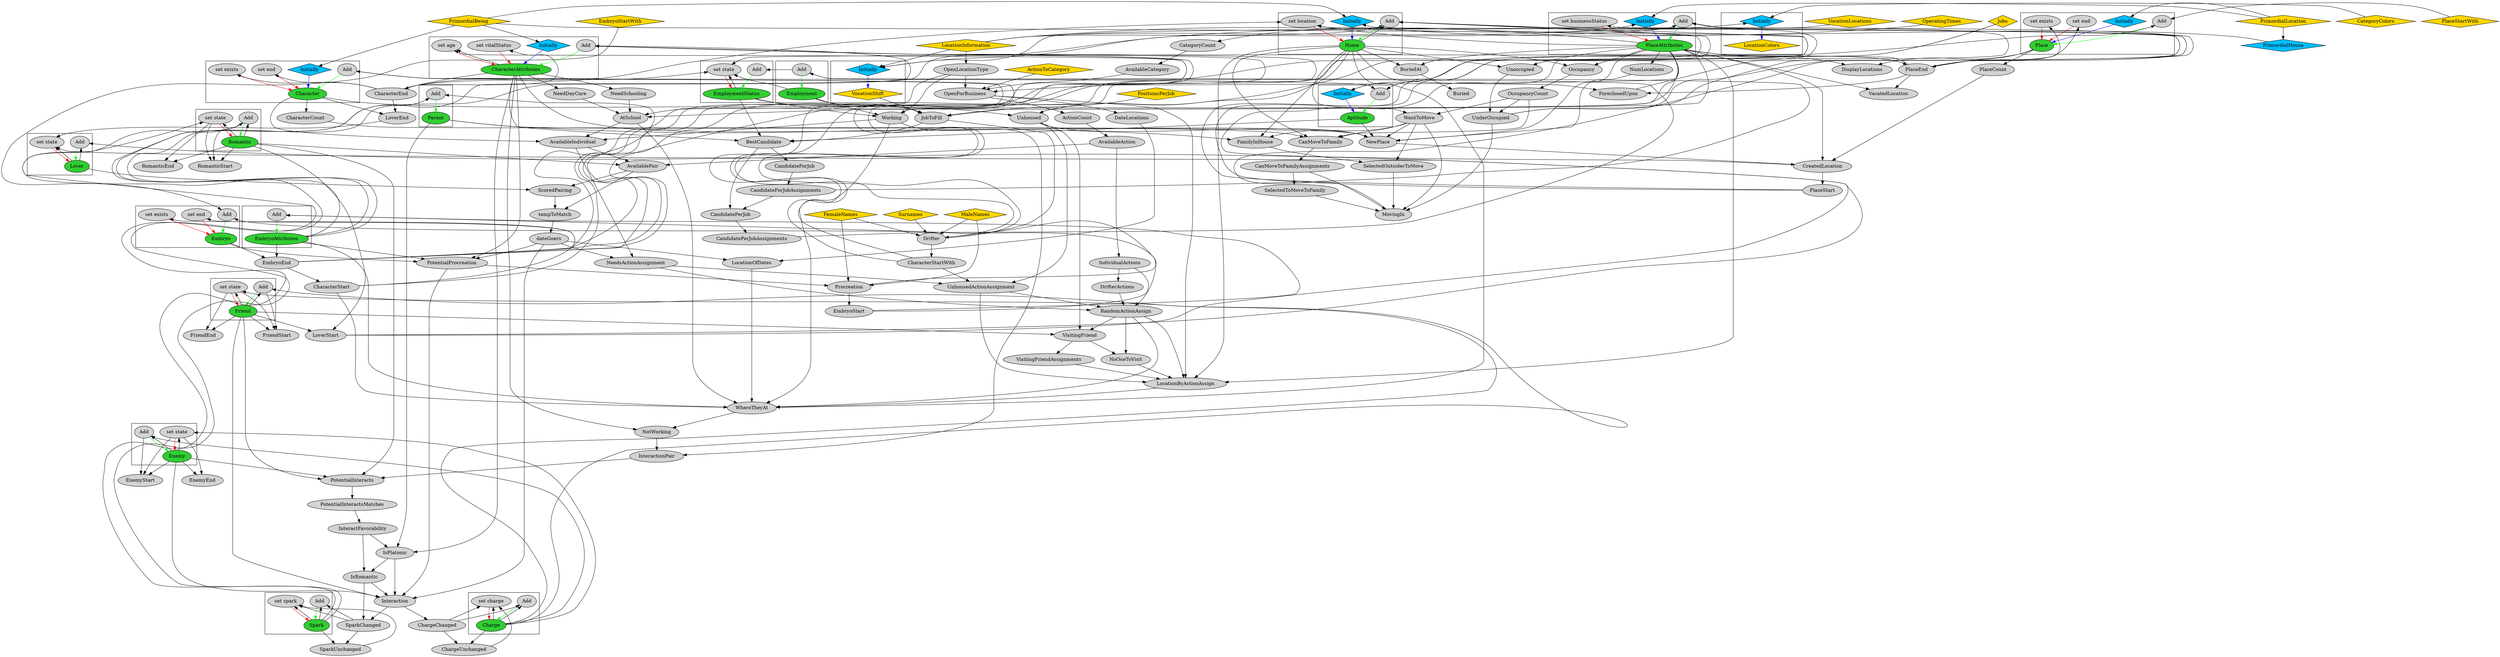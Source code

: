 digraph {
splines=true
node [ style="filled"]
subgraph "cluster_VocationShift"{
v9 [ label = "VocationShift" fillcolor="gold" shape="diamond"];
v10 [ label = "Initially" fillcolor="deepskyblue" shape="diamond"];
}
subgraph "cluster_LocationColors"{
v14 [ label = "LocationColors" fillcolor="gold" shape="diamond"];
v15 [ label = "Initially" fillcolor="deepskyblue" shape="diamond"];
}
subgraph "cluster_Character"{
v16 [ label = "Character" fillcolor="limegreen"];
v17 [ label = "Add"];
v148 [ label = "Initially" fillcolor="deepskyblue" shape="diamond"];
v149 [ label = "set end"];
v150 [ label = "set exists"];
}
subgraph "cluster_CharacterAttributes"{
v39 [ label = "CharacterAttributes" fillcolor="limegreen"];
v40 [ label = "Add"];
v67 [ label = "Initially" fillcolor="deepskyblue" shape="diamond"];
v68 [ label = "set vitalStatus"];
v69 [ label = "set age"];
}
subgraph "cluster_Aptitude"{
v62 [ label = "Aptitude" fillcolor="limegreen"];
v63 [ label = "Add"];
v64 [ label = "Initially" fillcolor="deepskyblue" shape="diamond"];
}
subgraph "cluster_Charge"{
v126 [ label = "Charge" fillcolor="limegreen"];
v127 [ label = "Add"];
v129 [ label = "set charge"];
}
subgraph "cluster_Friend"{
v124 [ label = "Friend" fillcolor="limegreen"];
v125 [ label = "Add"];
v131 [ label = "set state"];
}
subgraph "cluster_Enemy"{
v133 [ label = "Enemy" fillcolor="limegreen"];
v134 [ label = "Add"];
v135 [ label = "set state"];
}
subgraph "cluster_Spark"{
v103 [ label = "Spark" fillcolor="limegreen"];
v104 [ label = "Add"];
v137 [ label = "set spark"];
}
subgraph "cluster_Romantic"{
v101 [ label = "Romantic" fillcolor="limegreen"];
v102 [ label = "Add"];
v139 [ label = "set state"];
}
subgraph "cluster_Lover"{
v140 [ label = "Lover" fillcolor="limegreen"];
v141 [ label = "Add"];
v143 [ label = "set state"];
}
subgraph "cluster_Embryo"{
v20 [ label = "Embryo" fillcolor="limegreen"];
v21 [ label = "Add"];
v146 [ label = "set end"];
v147 [ label = "set exists"];
}
subgraph "cluster_EmbryoAttributes"{
v65 [ label = "EmbryoAttributes" fillcolor="limegreen"];
v66 [ label = "Add"];
}
subgraph "cluster_Parent"{
v87 [ label = "Parent" fillcolor="limegreen"];
v88 [ label = "Add"];
}
subgraph "cluster_Place"{
v56 [ label = "Place" fillcolor="limegreen"];
v57 [ label = "Add"];
v59 [ label = "Initially" fillcolor="deepskyblue" shape="diamond"];
v60 [ label = "set end"];
v61 [ label = "set exists"];
}
subgraph "cluster_PlaceAttributes"{
v34 [ label = "PlaceAttributes" fillcolor="limegreen"];
v35 [ label = "Add"];
v93 [ label = "Initially" fillcolor="deepskyblue" shape="diamond"];
v94 [ label = "set businessStatus"];
}
subgraph "cluster_Home"{
v72 [ label = "Home" fillcolor="limegreen"];
v73 [ label = "Add"];
v79 [ label = "Initially" fillcolor="deepskyblue" shape="diamond"];
v81 [ label = "set location"];
}
subgraph "cluster_EmploymentStatus"{
v51 [ label = "EmploymentStatus" fillcolor="limegreen"];
v52 [ label = "Add"];
v53 [ label = "set state"];
}
subgraph "cluster_Employment"{
v44 [ label = "Employment" fillcolor="limegreen"];
v45 [ label = "Add"];
}
v0 [ label = "FemaleNames" fillcolor="gold" shape="diamond"];
v1 [ label = "MaleNames" fillcolor="gold" shape="diamond"];
v2 [ label = "Surnames" fillcolor="gold" shape="diamond"];
v3 [ label = "Jobs" fillcolor="gold" shape="diamond"];
v4 [ label = "PrimordialBeing" fillcolor="gold" shape="diamond"];
v5 [ label = "PrimordialLocation" fillcolor="gold" shape="diamond"];
v6 [ label = "LocationInformation" fillcolor="gold" shape="diamond"];
v7 [ label = "VocationLocations" fillcolor="gold" shape="diamond"];
v8 [ label = "OperatingTimes" fillcolor="gold" shape="diamond"];
v11 [ label = "PositionsPerJob" fillcolor="gold" shape="diamond"];
v12 [ label = "ActionToCategory" fillcolor="gold" shape="diamond"];
v13 [ label = "CategoryColors" fillcolor="gold" shape="diamond"];
v18 [ label = "CharacterStart"];
v19 [ label = "EmbryoEnd"];
v22 [ label = "EmbryoStart"];
v23 [ label = "Procreation"];
v24 [ label = "PotentialProcreation"];
v25 [ label = "dateGoers"];
v26 [ label = "tempToMatch"];
v27 [ label = "ScoredPairing"];
v28 [ label = "AvailablePair"];
v29 [ label = "AvailableAction"];
v30 [ label = "ActionCount"];
v31 [ label = "OpenForBusiness"];
v32 [ label = "AvailableCategory"];
v33 [ label = "CategoryCount"];
v36 [ label = "PlaceStart"];
v37 [ label = "CreatedLocation"];
v38 [ label = "NewPlace"];
v41 [ label = "CharacterStartWith"];
v42 [ label = "Drifter"];
v43 [ label = "JobToFill"];
v46 [ label = "CandidatePerJobAssignments"];
v47 [ label = "CandidatePerJob"];
v48 [ label = "CandidateForJobAssignments"];
v49 [ label = "CandidateForJob"];
v50 [ label = "BestCandidate"];
v54 [ label = "CharacterEnd"];
v55 [ label = "PlaceEnd"];
v58 [ label = "PlaceStartWith" fillcolor="gold" shape="diamond"];
v70 [ label = "CharacterCount"];
v71 [ label = "WantToMove"];
v74 [ label = "UnderOccupied"];
v75 [ label = "OccupancyCount"];
v76 [ label = "Occupancy"];
v77 [ label = "Unoccupied"];
v78 [ label = "Unhoused"];
v80 [ label = "PrimordialHouse" fillcolor="deepskyblue" shape="diamond"];
v82 [ label = "ForeclosedUpon"];
v83 [ label = "MovingIn"];
v84 [ label = "SelectedToMoveToFamily"];
v85 [ label = "CanMoveToFamilyAssignments"];
v86 [ label = "CanMoveToFamily"];
v89 [ label = "SelectedOutsiderToMove"];
v90 [ label = "FamilyInHouse"];
v91 [ label = "NumLocations"];
v92 [ label = "PlaceCount"];
v95 [ label = "OpenLocationType"];
v96 [ label = "AvailableIndividual"];
v97 [ label = "Working"];
v98 [ label = "AtSchool"];
v99 [ label = "NeedDayCare"];
v100 [ label = "NeedSchooling"];
v105 [ label = "SparkChanged"];
v106 [ label = "Interaction"];
v107 [ label = "IsPlatonic"];
v108 [ label = "InteractFavorability"];
v109 [ label = "PotentialInteractsMatches"];
v110 [ label = "PotentialInteracts"];
v111 [ label = "InteractionPair"];
v112 [ label = "NotWorking"];
v113 [ label = "WhereTheyAt"];
v114 [ label = "LocationOfDates"];
v115 [ label = "DateLocations"];
v116 [ label = "RandomActionAssign"];
v117 [ label = "UnhousedActionAssignment"];
v118 [ label = "NeedsActionAssignment"];
v119 [ label = "IndividualActions"];
v120 [ label = "DrifterActions"];
v121 [ label = "LocationByActionAssign"];
v122 [ label = "NoOneToVisit"];
v123 [ label = "VisitingFriend"];
v128 [ label = "ChargeChanged"];
v130 [ label = "ChargeUnchanged"];
v132 [ label = "VisitingFriendAssignments"];
v136 [ label = "IsRomantic"];
v138 [ label = "SparkUnchanged"];
v142 [ label = "LoverStart"];
v144 [ label = "LoverEnd"];
v145 [ label = "EmbryoStartWith" fillcolor="gold" shape="diamond"];
v151 [ label = "FriendStart"];
v152 [ label = "FriendEnd"];
v153 [ label = "EnemyStart"];
v154 [ label = "EnemyEnd"];
v155 [ label = "RomanticStart"];
v156 [ label = "RomanticEnd"];
v157 [ label = "VacatedLocation"];
v158 [ label = "DisplayLocations"];
v159 [ label = "BuriedAt"];
v160 [ label = "Buried"];
v10 -> v9 [ color="blue" ]
v7 -> v10 [ constraint="false" ]
v6 -> v10 [ constraint="false" ]
v8 -> v10 [ constraint="false" ]
v15 -> v14 [ color="blue" ]
v6 -> v15 [ constraint="false" ]
v13 -> v15 [ constraint="false" ]
v17 -> v16 [ color="green" ]
v18 -> v17 [ constraint="false" ]
v19 -> v18
v20 -> v19
v21 -> v20 [ color="green" ]
v22 -> v21 [ constraint="false" ]
v23 -> v22
v24 -> v23
v25 -> v24
v26 -> v25
v27 -> v26
v28 -> v27
v29 -> v28
v30 -> v29
v31 -> v30
v12 -> v31
v32 -> v31
v33 -> v32
v34 -> v33
v35 -> v34 [ color="green" ]
v36 -> v35 [ constraint="false" ]
v37 -> v36
v34 -> v37
v38 -> v37
v34 -> v38
v39 -> v38
v40 -> v39 [ color="green" ]
v41 -> v40 [ constraint="false" ]
v42 -> v41
v2 -> v42
v1 -> v42
v0 -> v42
v43 -> v42
v34 -> v43
v9 -> v43
v11 -> v43
v44 -> v43
v45 -> v44 [ color="green" ]
v46 -> v45 [ constraint="false" ]
v47 -> v46
v48 -> v47
v49 -> v48
v50 -> v49
v43 -> v50
v39 -> v50
v51 -> v50
v52 -> v51 [ color="green" ]
v45 -> v52 [ constraint="false" ]
v53 -> v51 [ color="red" ]
v54 -> v53 [ constraint="false" ]
v39 -> v54
v51 -> v53 [ constraint="false" ]
v55 -> v53 [ constraint="false" ]
v34 -> v55
v56 -> v55
v57 -> v56 [ color="green" ]
v36 -> v57 [ constraint="false" ]
v58 -> v57 [ constraint="false" ]
v59 -> v56 [ color="blue" ]
v5 -> v59 [ constraint="false" ]
v60 -> v56 [ color="red" ]
v55 -> v60 [ constraint="false" ]
v61 -> v56 [ color="red" ]
v55 -> v61 [ constraint="false" ]
v44 -> v53 [ constraint="false" ]
v62 -> v50
v63 -> v62 [ color="green" ]
v17 -> v63 [ constraint="false" ]
v3 -> v63 [ constraint="false" ]
v64 -> v62 [ color="blue" ]
v4 -> v64 [ constraint="false" ]
v3 -> v64 [ constraint="false" ]
v50 -> v47
v48 -> v45 [ constraint="false" ]
v51 -> v43
v42 -> v40 [ constraint="false" ]
v18 -> v40 [ constraint="false" ]
v19 -> v40 [ constraint="false" ]
v65 -> v40 [ constraint="false" ]
v66 -> v65 [ color="green" ]
v22 -> v66 [ constraint="false" ]
v23 -> v66 [ constraint="false" ]
v67 -> v39 [ color="blue" ]
v4 -> v67 [ constraint="false" ]
v68 -> v39 [ color="red" ]
v54 -> v68 [ constraint="false" ]
v69 -> v39 [ color="red" ]
v19 -> v69 [ constraint="false" ]
v39 -> v69 [ constraint="false" ]
v62 -> v38
v70 -> v38
v16 -> v70
v71 -> v38
v72 -> v71
v73 -> v72 [ color="green" ]
v19 -> v73 [ constraint="false" ]
v65 -> v73 [ constraint="false" ]
v72 -> v73 [ constraint="false" ]
v74 -> v73 [ constraint="false" ]
v75 -> v74
v76 -> v75
v34 -> v76
v72 -> v76
v77 -> v74
v72 -> v77
v34 -> v77
v42 -> v73 [ constraint="false" ]
v78 -> v73 [ constraint="false" ]
v72 -> v78
v16 -> v78
v79 -> v72 [ color="blue" ]
v80 -> v79 [ constraint="false" ]
v5 -> v80
v4 -> v79 [ constraint="false" ]
v81 -> v72 [ color="red" ]
v54 -> v81 [ constraint="false" ]
v34 -> v81 [ constraint="false" ]
v74 -> v81 [ constraint="false" ]
v82 -> v81 [ constraint="false" ]
v72 -> v82
v55 -> v82
v83 -> v81 [ constraint="false" ]
v84 -> v83
v85 -> v84
v86 -> v85
v87 -> v86
v88 -> v87 [ color="green" ]
v19 -> v88 [ constraint="false" ]
v65 -> v88 [ constraint="false" ]
v71 -> v86
v72 -> v86
v75 -> v86
v85 -> v83
v89 -> v83
v90 -> v89
v87 -> v90
v71 -> v90
v72 -> v90
v71 -> v89
v74 -> v83
v71 -> v83
v75 -> v71
v78 -> v38
v91 -> v38
v34 -> v91
v92 -> v37
v56 -> v92
v37 -> v35 [ constraint="false" ]
v6 -> v35 [ constraint="false" ]
v93 -> v34 [ color="blue" ]
v5 -> v93 [ constraint="false" ]
v6 -> v93 [ constraint="false" ]
v94 -> v34 [ color="red" ]
v55 -> v94 [ constraint="false" ]
v95 -> v31
v6 -> v95
v34 -> v31
v96 -> v28
v97 -> v96
v95 -> v97
v34 -> v97
v51 -> v97
v44 -> v97
v98 -> v96
v95 -> v98
v99 -> v98
v39 -> v99
v34 -> v98
v100 -> v98
v39 -> v100
v16 -> v96
v101 -> v28
v102 -> v101 [ color="green" ]
v101 -> v102 [ constraint="false" ]
v103 -> v102 [ constraint="false" ]
v104 -> v103 [ color="green" ]
v103 -> v104 [ constraint="false" ]
v105 -> v104 [ constraint="false" ]
v106 -> v105
v107 -> v106
v108 -> v107
v109 -> v108
v110 -> v109
v111 -> v110
v112 -> v111
v113 -> v112
v98 -> v113
v97 -> v113
v114 -> v113
v115 -> v114
v31 -> v115
v25 -> v114
v116 -> v113
v117 -> v116
v118 -> v117
v25 -> v118
v96 -> v118
v78 -> v117
v41 -> v117
v119 -> v116
v29 -> v119
v118 -> v116
v120 -> v116
v119 -> v120
v121 -> v113
v116 -> v121
v72 -> v121
v122 -> v121
v123 -> v122
v78 -> v123
v116 -> v123
v124 -> v123
v125 -> v124 [ color="green" ]
v124 -> v125 [ constraint="false" ]
v126 -> v125 [ constraint="false" ]
v127 -> v126 [ color="green" ]
v126 -> v127 [ constraint="false" ]
v128 -> v127 [ constraint="false" ]
v106 -> v128
v129 -> v126 [ color="red" ]
v128 -> v129 [ constraint="false" ]
v126 -> v129 [ constraint="false" ]
v130 -> v129 [ constraint="false" ]
v128 -> v130
v126 -> v130
v131 -> v124 [ color="red" ]
v126 -> v131 [ constraint="false" ]
v124 -> v131 [ constraint="false" ]
v116 -> v122
v132 -> v121
v123 -> v132
v117 -> v121
v31 -> v121
v34 -> v121
v18 -> v113
v65 -> v113
v72 -> v113
v39 -> v112
v97 -> v111
v124 -> v110
v101 -> v110
v133 -> v110
v134 -> v133 [ color="green" ]
v133 -> v134 [ constraint="false" ]
v126 -> v134 [ constraint="false" ]
v135 -> v133 [ color="red" ]
v126 -> v135 [ constraint="false" ]
v133 -> v135 [ constraint="false" ]
v39 -> v107
v87 -> v107
v124 -> v106
v133 -> v106
v136 -> v106
v107 -> v136
v108 -> v136
v25 -> v106
v24 -> v106
v136 -> v105
v137 -> v103 [ color="red" ]
v105 -> v137 [ constraint="false" ]
v103 -> v137 [ constraint="false" ]
v138 -> v137 [ constraint="false" ]
v105 -> v138
v103 -> v138
v139 -> v101 [ color="red" ]
v103 -> v139 [ constraint="false" ]
v101 -> v139 [ constraint="false" ]
v140 -> v27
v141 -> v140 [ color="green" ]
v140 -> v141 [ constraint="false" ]
v142 -> v141 [ constraint="false" ]
v101 -> v142
v124 -> v142
v143 -> v140 [ color="red" ]
v140 -> v143 [ constraint="false" ]
v144 -> v143 [ constraint="false" ]
v54 -> v144
v16 -> v144
v142 -> v143 [ constraint="false" ]
v28 -> v26
v39 -> v24
v65 -> v24
v20 -> v24
v1 -> v23
v0 -> v23
v145 -> v21 [ constraint="false" ]
v146 -> v20 [ color="red" ]
v19 -> v146 [ constraint="false" ]
v147 -> v20 [ color="red" ]
v19 -> v147 [ constraint="false" ]
v65 -> v19
v41 -> v17 [ constraint="false" ]
v148 -> v16 [ color="blue" ]
v4 -> v148 [ constraint="false" ]
v149 -> v16 [ color="red" ]
v54 -> v149 [ constraint="false" ]
v150 -> v16 [ color="red" ]
v54 -> v150 [ constraint="false" ]
v125 -> v151
v131 -> v151
v124 -> v151
v131 -> v152
v124 -> v152
v134 -> v153
v135 -> v153
v133 -> v153
v135 -> v154
v133 -> v154
v102 -> v155
v139 -> v155
v101 -> v155
v139 -> v156
v101 -> v156
v55 -> v157
v34 -> v157
v34 -> v158
v56 -> v158
v34 -> v159
v72 -> v159
v159 -> v160
}
